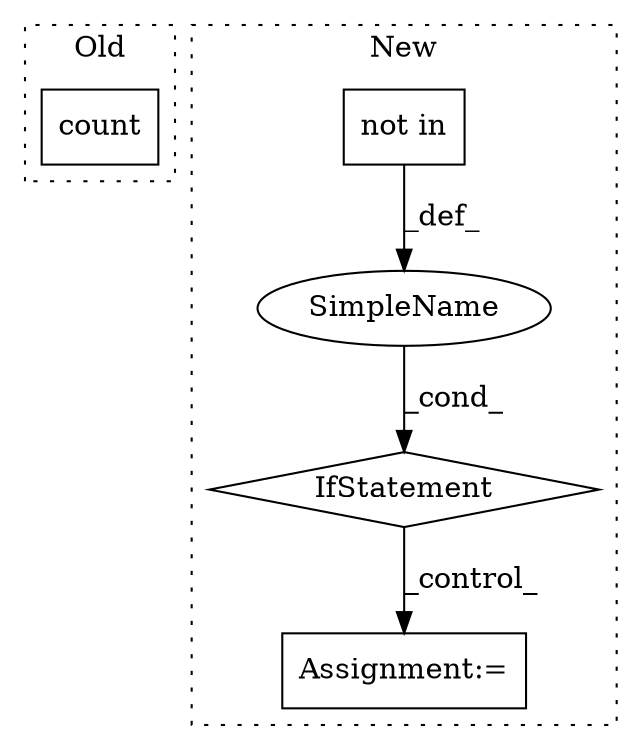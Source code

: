 digraph G {
subgraph cluster0 {
1 [label="count" a="32" s="4462,4469" l="6,1" shape="box"];
label = "Old";
style="dotted";
}
subgraph cluster1 {
2 [label="not in" a="108" s="4502" l="20" shape="box"];
3 [label="IfStatement" a="25" s="4492,4522" l="10,2" shape="diamond"];
4 [label="Assignment:=" a="7" s="4548" l="1" shape="box"];
5 [label="SimpleName" a="42" s="" l="" shape="ellipse"];
label = "New";
style="dotted";
}
2 -> 5 [label="_def_"];
3 -> 4 [label="_control_"];
5 -> 3 [label="_cond_"];
}